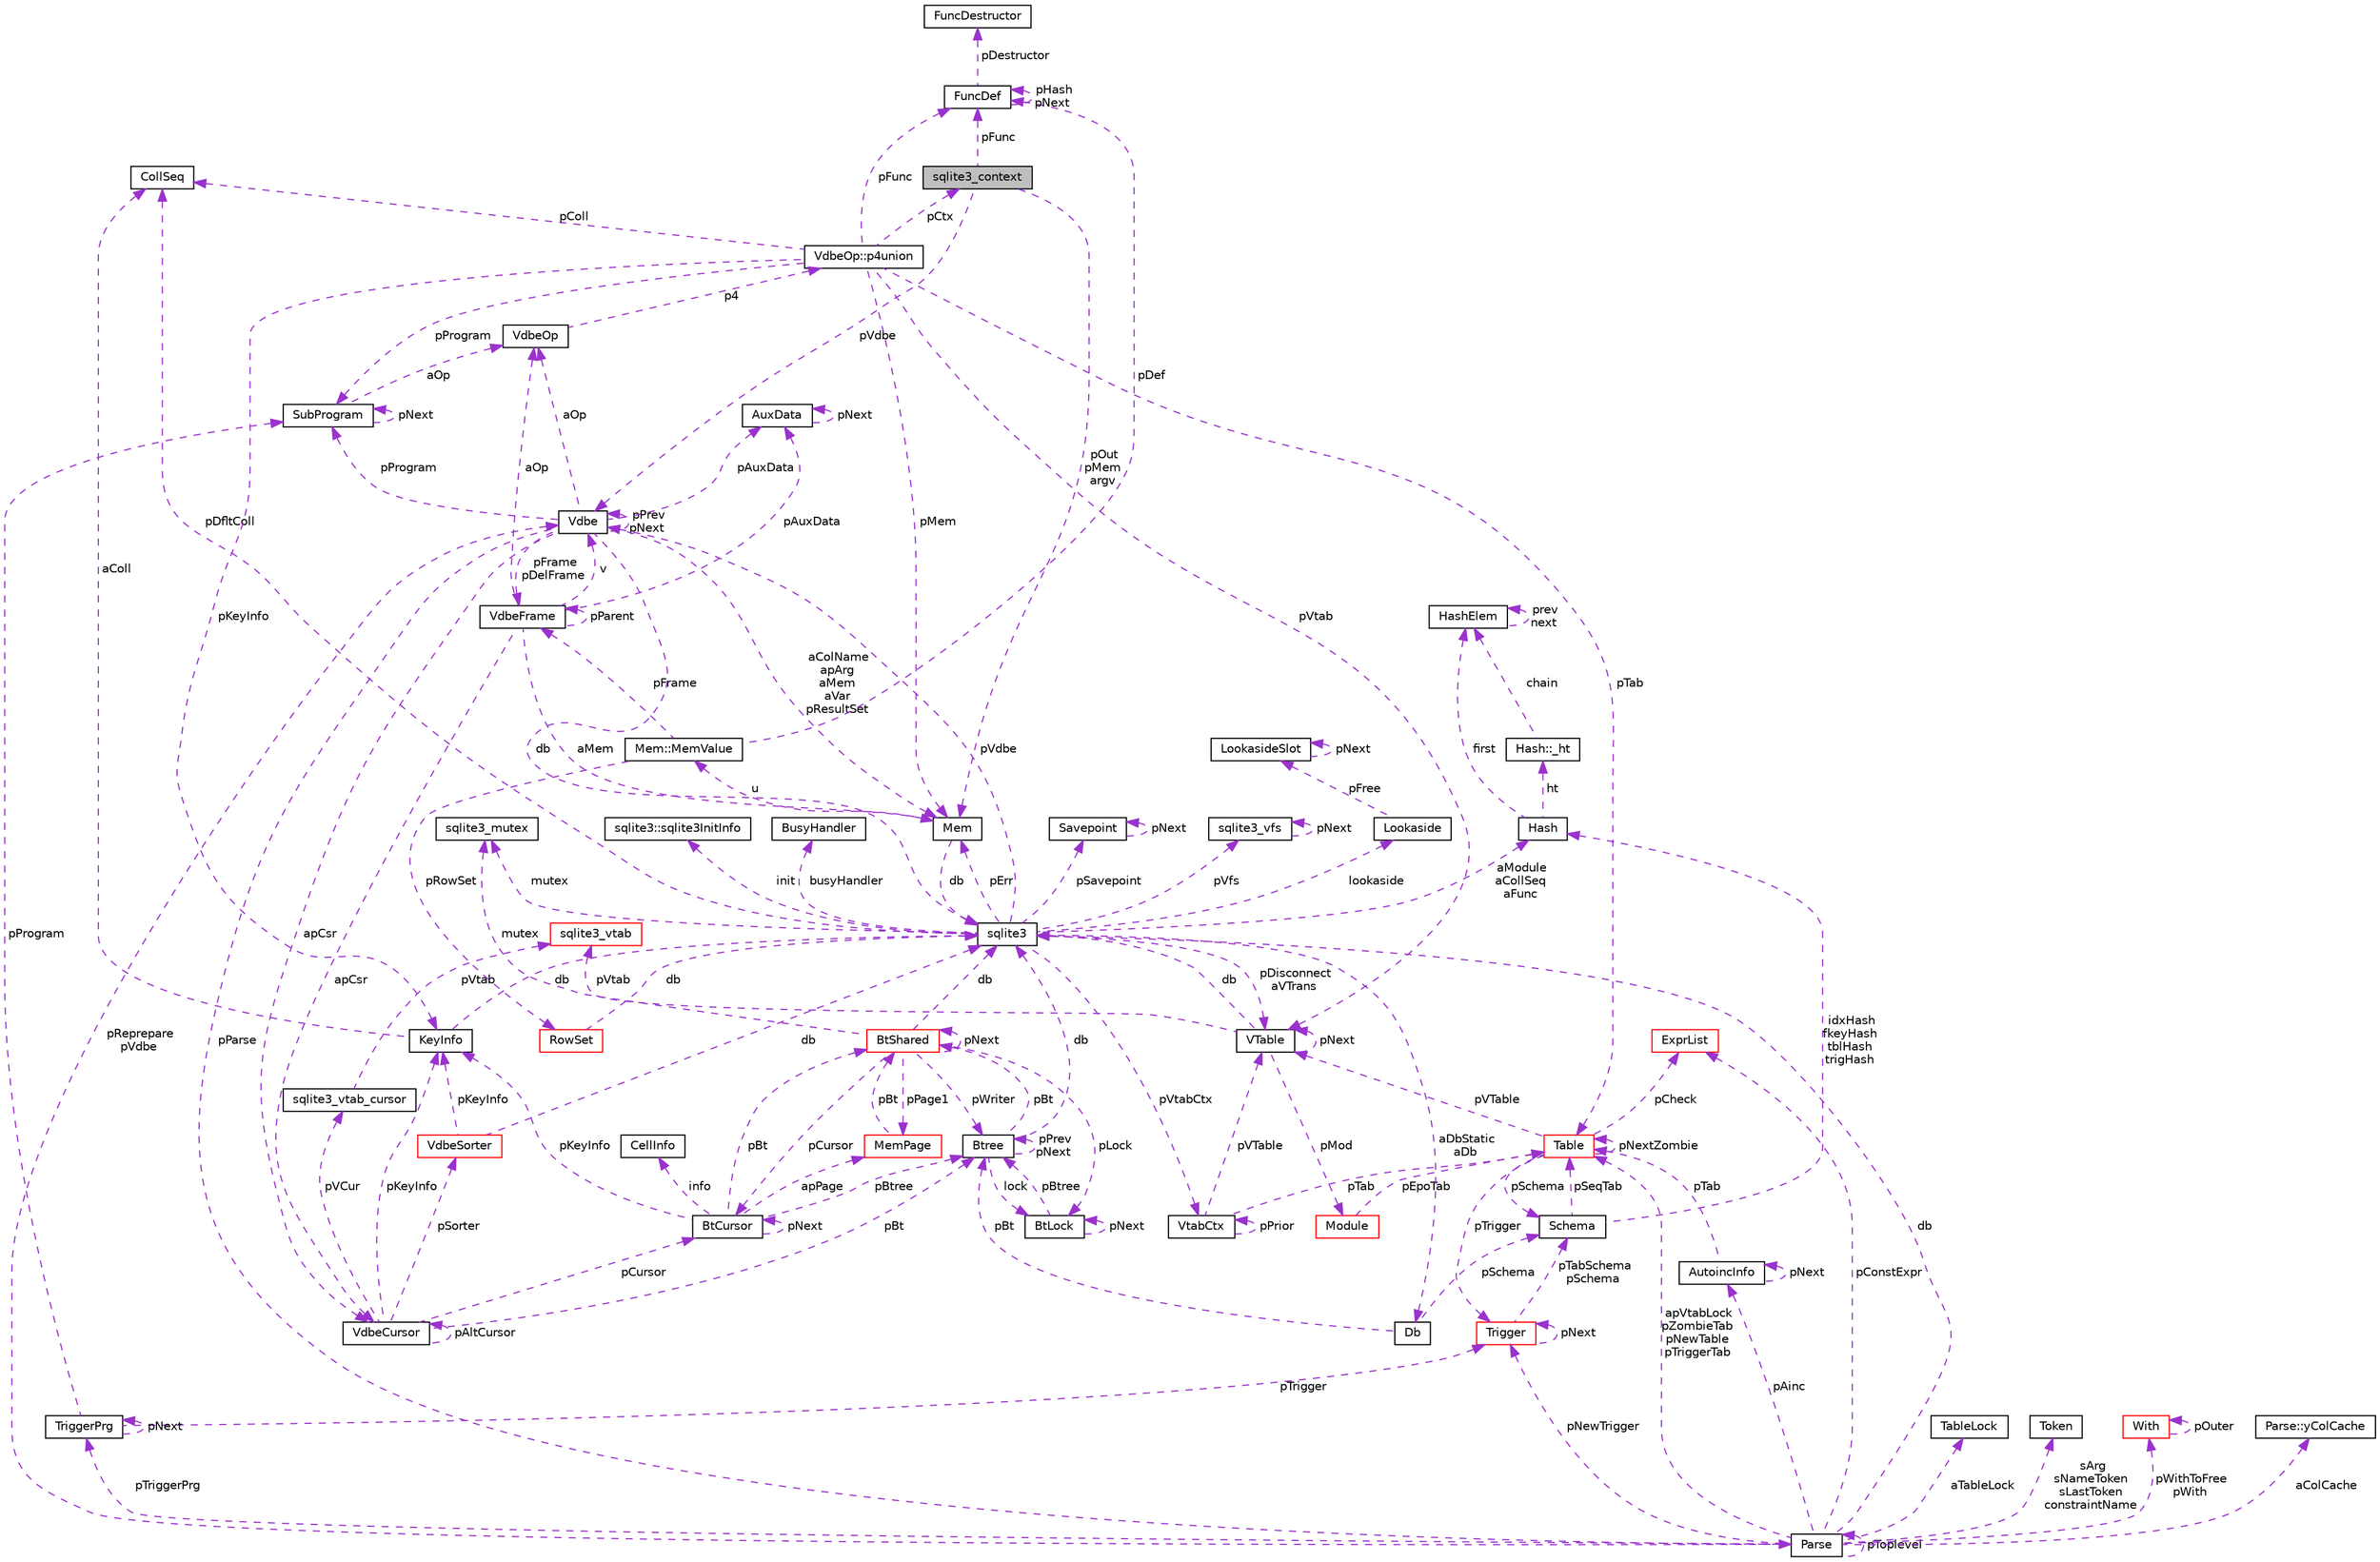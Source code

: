 digraph "sqlite3_context"
{
  edge [fontname="Helvetica",fontsize="10",labelfontname="Helvetica",labelfontsize="10"];
  node [fontname="Helvetica",fontsize="10",shape=record];
  Node1 [label="sqlite3_context",height=0.2,width=0.4,color="black", fillcolor="grey75", style="filled", fontcolor="black"];
  Node2 -> Node1 [dir="back",color="darkorchid3",fontsize="10",style="dashed",label=" pVdbe" ,fontname="Helvetica"];
  Node2 [label="Vdbe",height=0.2,width=0.4,color="black", fillcolor="white", style="filled",URL="$structVdbe.html"];
  Node3 -> Node2 [dir="back",color="darkorchid3",fontsize="10",style="dashed",label=" aColName\napArg\naMem\naVar\npResultSet" ,fontname="Helvetica"];
  Node3 [label="Mem",height=0.2,width=0.4,color="black", fillcolor="white", style="filled",URL="$structMem.html"];
  Node4 -> Node3 [dir="back",color="darkorchid3",fontsize="10",style="dashed",label=" u" ,fontname="Helvetica"];
  Node4 [label="Mem::MemValue",height=0.2,width=0.4,color="black", fillcolor="white", style="filled",URL="$unionMem_1_1MemValue.html"];
  Node5 -> Node4 [dir="back",color="darkorchid3",fontsize="10",style="dashed",label=" pFrame" ,fontname="Helvetica"];
  Node5 [label="VdbeFrame",height=0.2,width=0.4,color="black", fillcolor="white", style="filled",URL="$structVdbeFrame.html"];
  Node3 -> Node5 [dir="back",color="darkorchid3",fontsize="10",style="dashed",label=" aMem" ,fontname="Helvetica"];
  Node2 -> Node5 [dir="back",color="darkorchid3",fontsize="10",style="dashed",label=" v" ,fontname="Helvetica"];
  Node5 -> Node5 [dir="back",color="darkorchid3",fontsize="10",style="dashed",label=" pParent" ,fontname="Helvetica"];
  Node6 -> Node5 [dir="back",color="darkorchid3",fontsize="10",style="dashed",label=" pAuxData" ,fontname="Helvetica"];
  Node6 [label="AuxData",height=0.2,width=0.4,color="black", fillcolor="white", style="filled",URL="$structAuxData.html"];
  Node6 -> Node6 [dir="back",color="darkorchid3",fontsize="10",style="dashed",label=" pNext" ,fontname="Helvetica"];
  Node7 -> Node5 [dir="back",color="darkorchid3",fontsize="10",style="dashed",label=" apCsr" ,fontname="Helvetica"];
  Node7 [label="VdbeCursor",height=0.2,width=0.4,color="black", fillcolor="white", style="filled",URL="$structVdbeCursor.html"];
  Node8 -> Node7 [dir="back",color="darkorchid3",fontsize="10",style="dashed",label=" pCursor" ,fontname="Helvetica"];
  Node8 [label="BtCursor",height=0.2,width=0.4,color="black", fillcolor="white", style="filled",URL="$structBtCursor.html"];
  Node8 -> Node8 [dir="back",color="darkorchid3",fontsize="10",style="dashed",label=" pNext" ,fontname="Helvetica"];
  Node9 -> Node8 [dir="back",color="darkorchid3",fontsize="10",style="dashed",label=" info" ,fontname="Helvetica"];
  Node9 [label="CellInfo",height=0.2,width=0.4,color="black", fillcolor="white", style="filled",URL="$structCellInfo.html"];
  Node10 -> Node8 [dir="back",color="darkorchid3",fontsize="10",style="dashed",label=" pBt" ,fontname="Helvetica"];
  Node10 [label="BtShared",height=0.2,width=0.4,color="red", fillcolor="white", style="filled",URL="$structBtShared.html"];
  Node8 -> Node10 [dir="back",color="darkorchid3",fontsize="10",style="dashed",label=" pCursor" ,fontname="Helvetica"];
  Node10 -> Node10 [dir="back",color="darkorchid3",fontsize="10",style="dashed",label=" pNext" ,fontname="Helvetica"];
  Node11 -> Node10 [dir="back",color="darkorchid3",fontsize="10",style="dashed",label=" db" ,fontname="Helvetica"];
  Node11 [label="sqlite3",height=0.2,width=0.4,color="black", fillcolor="white", style="filled",URL="$structsqlite3.html"];
  Node3 -> Node11 [dir="back",color="darkorchid3",fontsize="10",style="dashed",label=" pErr" ,fontname="Helvetica"];
  Node2 -> Node11 [dir="back",color="darkorchid3",fontsize="10",style="dashed",label=" pVdbe" ,fontname="Helvetica"];
  Node12 -> Node11 [dir="back",color="darkorchid3",fontsize="10",style="dashed",label=" pSavepoint" ,fontname="Helvetica"];
  Node12 [label="Savepoint",height=0.2,width=0.4,color="black", fillcolor="white", style="filled",URL="$structSavepoint.html"];
  Node12 -> Node12 [dir="back",color="darkorchid3",fontsize="10",style="dashed",label=" pNext" ,fontname="Helvetica"];
  Node13 -> Node11 [dir="back",color="darkorchid3",fontsize="10",style="dashed",label=" lookaside" ,fontname="Helvetica"];
  Node13 [label="Lookaside",height=0.2,width=0.4,color="black", fillcolor="white", style="filled",URL="$structLookaside.html"];
  Node14 -> Node13 [dir="back",color="darkorchid3",fontsize="10",style="dashed",label=" pFree" ,fontname="Helvetica"];
  Node14 [label="LookasideSlot",height=0.2,width=0.4,color="black", fillcolor="white", style="filled",URL="$structLookasideSlot.html"];
  Node14 -> Node14 [dir="back",color="darkorchid3",fontsize="10",style="dashed",label=" pNext" ,fontname="Helvetica"];
  Node15 -> Node11 [dir="back",color="darkorchid3",fontsize="10",style="dashed",label=" mutex" ,fontname="Helvetica"];
  Node15 [label="sqlite3_mutex",height=0.2,width=0.4,color="black", fillcolor="white", style="filled",URL="$structsqlite3__mutex.html"];
  Node16 -> Node11 [dir="back",color="darkorchid3",fontsize="10",style="dashed",label=" pVfs" ,fontname="Helvetica"];
  Node16 [label="sqlite3_vfs",height=0.2,width=0.4,color="black", fillcolor="white", style="filled",URL="$structsqlite3__vfs.html"];
  Node16 -> Node16 [dir="back",color="darkorchid3",fontsize="10",style="dashed",label=" pNext" ,fontname="Helvetica"];
  Node17 -> Node11 [dir="back",color="darkorchid3",fontsize="10",style="dashed",label=" init" ,fontname="Helvetica"];
  Node17 [label="sqlite3::sqlite3InitInfo",height=0.2,width=0.4,color="black", fillcolor="white", style="filled",URL="$structsqlite3_1_1sqlite3InitInfo.html"];
  Node18 -> Node11 [dir="back",color="darkorchid3",fontsize="10",style="dashed",label=" busyHandler" ,fontname="Helvetica"];
  Node18 [label="BusyHandler",height=0.2,width=0.4,color="black", fillcolor="white", style="filled",URL="$structBusyHandler.html"];
  Node19 -> Node11 [dir="back",color="darkorchid3",fontsize="10",style="dashed",label=" pVtabCtx" ,fontname="Helvetica"];
  Node19 [label="VtabCtx",height=0.2,width=0.4,color="black", fillcolor="white", style="filled",URL="$structVtabCtx.html"];
  Node19 -> Node19 [dir="back",color="darkorchid3",fontsize="10",style="dashed",label=" pPrior" ,fontname="Helvetica"];
  Node20 -> Node19 [dir="back",color="darkorchid3",fontsize="10",style="dashed",label=" pVTable" ,fontname="Helvetica"];
  Node20 [label="VTable",height=0.2,width=0.4,color="black", fillcolor="white", style="filled",URL="$structVTable.html"];
  Node11 -> Node20 [dir="back",color="darkorchid3",fontsize="10",style="dashed",label=" db" ,fontname="Helvetica"];
  Node20 -> Node20 [dir="back",color="darkorchid3",fontsize="10",style="dashed",label=" pNext" ,fontname="Helvetica"];
  Node21 -> Node20 [dir="back",color="darkorchid3",fontsize="10",style="dashed",label=" pMod" ,fontname="Helvetica"];
  Node21 [label="Module",height=0.2,width=0.4,color="red", fillcolor="white", style="filled",URL="$structModule.html"];
  Node22 -> Node21 [dir="back",color="darkorchid3",fontsize="10",style="dashed",label=" pEpoTab" ,fontname="Helvetica"];
  Node22 [label="Table",height=0.2,width=0.4,color="red", fillcolor="white", style="filled",URL="$structTable.html"];
  Node23 -> Node22 [dir="back",color="darkorchid3",fontsize="10",style="dashed",label=" pSchema" ,fontname="Helvetica"];
  Node23 [label="Schema",height=0.2,width=0.4,color="black", fillcolor="white", style="filled",URL="$structSchema.html"];
  Node22 -> Node23 [dir="back",color="darkorchid3",fontsize="10",style="dashed",label=" pSeqTab" ,fontname="Helvetica"];
  Node24 -> Node23 [dir="back",color="darkorchid3",fontsize="10",style="dashed",label=" idxHash\nfkeyHash\ntblHash\ntrigHash" ,fontname="Helvetica"];
  Node24 [label="Hash",height=0.2,width=0.4,color="black", fillcolor="white", style="filled",URL="$structHash.html"];
  Node25 -> Node24 [dir="back",color="darkorchid3",fontsize="10",style="dashed",label=" ht" ,fontname="Helvetica"];
  Node25 [label="Hash::_ht",height=0.2,width=0.4,color="black", fillcolor="white", style="filled",URL="$structHash_1_1__ht.html"];
  Node26 -> Node25 [dir="back",color="darkorchid3",fontsize="10",style="dashed",label=" chain" ,fontname="Helvetica"];
  Node26 [label="HashElem",height=0.2,width=0.4,color="black", fillcolor="white", style="filled",URL="$structHashElem.html"];
  Node26 -> Node26 [dir="back",color="darkorchid3",fontsize="10",style="dashed",label=" prev\nnext" ,fontname="Helvetica"];
  Node26 -> Node24 [dir="back",color="darkorchid3",fontsize="10",style="dashed",label=" first" ,fontname="Helvetica"];
  Node20 -> Node22 [dir="back",color="darkorchid3",fontsize="10",style="dashed",label=" pVTable" ,fontname="Helvetica"];
  Node22 -> Node22 [dir="back",color="darkorchid3",fontsize="10",style="dashed",label=" pNextZombie" ,fontname="Helvetica"];
  Node27 -> Node22 [dir="back",color="darkorchid3",fontsize="10",style="dashed",label=" pTrigger" ,fontname="Helvetica"];
  Node27 [label="Trigger",height=0.2,width=0.4,color="red", fillcolor="white", style="filled",URL="$structTrigger.html"];
  Node23 -> Node27 [dir="back",color="darkorchid3",fontsize="10",style="dashed",label=" pTabSchema\npSchema" ,fontname="Helvetica"];
  Node27 -> Node27 [dir="back",color="darkorchid3",fontsize="10",style="dashed",label=" pNext" ,fontname="Helvetica"];
  Node28 -> Node22 [dir="back",color="darkorchid3",fontsize="10",style="dashed",label=" pCheck" ,fontname="Helvetica"];
  Node28 [label="ExprList",height=0.2,width=0.4,color="red", fillcolor="white", style="filled",URL="$structExprList.html"];
  Node29 -> Node20 [dir="back",color="darkorchid3",fontsize="10",style="dashed",label=" pVtab" ,fontname="Helvetica"];
  Node29 [label="sqlite3_vtab",height=0.2,width=0.4,color="red", fillcolor="white", style="filled",URL="$structsqlite3__vtab.html"];
  Node22 -> Node19 [dir="back",color="darkorchid3",fontsize="10",style="dashed",label=" pTab" ,fontname="Helvetica"];
  Node30 -> Node11 [dir="back",color="darkorchid3",fontsize="10",style="dashed",label=" pDfltColl" ,fontname="Helvetica"];
  Node30 [label="CollSeq",height=0.2,width=0.4,color="black", fillcolor="white", style="filled",URL="$structCollSeq.html"];
  Node20 -> Node11 [dir="back",color="darkorchid3",fontsize="10",style="dashed",label=" pDisconnect\naVTrans" ,fontname="Helvetica"];
  Node31 -> Node11 [dir="back",color="darkorchid3",fontsize="10",style="dashed",label=" aDbStatic\naDb" ,fontname="Helvetica"];
  Node31 [label="Db",height=0.2,width=0.4,color="black", fillcolor="white", style="filled",URL="$structDb.html"];
  Node23 -> Node31 [dir="back",color="darkorchid3",fontsize="10",style="dashed",label=" pSchema" ,fontname="Helvetica"];
  Node32 -> Node31 [dir="back",color="darkorchid3",fontsize="10",style="dashed",label=" pBt" ,fontname="Helvetica"];
  Node32 [label="Btree",height=0.2,width=0.4,color="black", fillcolor="white", style="filled",URL="$structBtree.html"];
  Node10 -> Node32 [dir="back",color="darkorchid3",fontsize="10",style="dashed",label=" pBt" ,fontname="Helvetica"];
  Node11 -> Node32 [dir="back",color="darkorchid3",fontsize="10",style="dashed",label=" db" ,fontname="Helvetica"];
  Node33 -> Node32 [dir="back",color="darkorchid3",fontsize="10",style="dashed",label=" lock" ,fontname="Helvetica"];
  Node33 [label="BtLock",height=0.2,width=0.4,color="black", fillcolor="white", style="filled",URL="$structBtLock.html"];
  Node33 -> Node33 [dir="back",color="darkorchid3",fontsize="10",style="dashed",label=" pNext" ,fontname="Helvetica"];
  Node32 -> Node33 [dir="back",color="darkorchid3",fontsize="10",style="dashed",label=" pBtree" ,fontname="Helvetica"];
  Node32 -> Node32 [dir="back",color="darkorchid3",fontsize="10",style="dashed",label=" pPrev\npNext" ,fontname="Helvetica"];
  Node24 -> Node11 [dir="back",color="darkorchid3",fontsize="10",style="dashed",label=" aModule\naCollSeq\naFunc" ,fontname="Helvetica"];
  Node15 -> Node10 [dir="back",color="darkorchid3",fontsize="10",style="dashed",label=" mutex" ,fontname="Helvetica"];
  Node33 -> Node10 [dir="back",color="darkorchid3",fontsize="10",style="dashed",label=" pLock" ,fontname="Helvetica"];
  Node34 -> Node10 [dir="back",color="darkorchid3",fontsize="10",style="dashed",label=" pPage1" ,fontname="Helvetica"];
  Node34 [label="MemPage",height=0.2,width=0.4,color="red", fillcolor="white", style="filled",URL="$structMemPage.html"];
  Node10 -> Node34 [dir="back",color="darkorchid3",fontsize="10",style="dashed",label=" pBt" ,fontname="Helvetica"];
  Node32 -> Node10 [dir="back",color="darkorchid3",fontsize="10",style="dashed",label=" pWriter" ,fontname="Helvetica"];
  Node34 -> Node8 [dir="back",color="darkorchid3",fontsize="10",style="dashed",label=" apPage" ,fontname="Helvetica"];
  Node35 -> Node8 [dir="back",color="darkorchid3",fontsize="10",style="dashed",label=" pKeyInfo" ,fontname="Helvetica"];
  Node35 [label="KeyInfo",height=0.2,width=0.4,color="black", fillcolor="white", style="filled",URL="$structKeyInfo.html"];
  Node11 -> Node35 [dir="back",color="darkorchid3",fontsize="10",style="dashed",label=" db" ,fontname="Helvetica"];
  Node30 -> Node35 [dir="back",color="darkorchid3",fontsize="10",style="dashed",label=" aColl" ,fontname="Helvetica"];
  Node32 -> Node8 [dir="back",color="darkorchid3",fontsize="10",style="dashed",label=" pBtree" ,fontname="Helvetica"];
  Node36 -> Node7 [dir="back",color="darkorchid3",fontsize="10",style="dashed",label=" pVCur" ,fontname="Helvetica"];
  Node36 [label="sqlite3_vtab_cursor",height=0.2,width=0.4,color="black", fillcolor="white", style="filled",URL="$structsqlite3__vtab__cursor.html"];
  Node29 -> Node36 [dir="back",color="darkorchid3",fontsize="10",style="dashed",label=" pVtab" ,fontname="Helvetica"];
  Node7 -> Node7 [dir="back",color="darkorchid3",fontsize="10",style="dashed",label=" pAltCursor" ,fontname="Helvetica"];
  Node35 -> Node7 [dir="back",color="darkorchid3",fontsize="10",style="dashed",label=" pKeyInfo" ,fontname="Helvetica"];
  Node32 -> Node7 [dir="back",color="darkorchid3",fontsize="10",style="dashed",label=" pBt" ,fontname="Helvetica"];
  Node37 -> Node7 [dir="back",color="darkorchid3",fontsize="10",style="dashed",label=" pSorter" ,fontname="Helvetica"];
  Node37 [label="VdbeSorter",height=0.2,width=0.4,color="red", fillcolor="white", style="filled",URL="$structVdbeSorter.html"];
  Node11 -> Node37 [dir="back",color="darkorchid3",fontsize="10",style="dashed",label=" db" ,fontname="Helvetica"];
  Node35 -> Node37 [dir="back",color="darkorchid3",fontsize="10",style="dashed",label=" pKeyInfo" ,fontname="Helvetica"];
  Node38 -> Node5 [dir="back",color="darkorchid3",fontsize="10",style="dashed",label=" aOp" ,fontname="Helvetica"];
  Node38 [label="VdbeOp",height=0.2,width=0.4,color="black", fillcolor="white", style="filled",URL="$structVdbeOp.html"];
  Node39 -> Node38 [dir="back",color="darkorchid3",fontsize="10",style="dashed",label=" p4" ,fontname="Helvetica"];
  Node39 [label="VdbeOp::p4union",height=0.2,width=0.4,color="black", fillcolor="white", style="filled",URL="$unionVdbeOp_1_1p4union.html"];
  Node3 -> Node39 [dir="back",color="darkorchid3",fontsize="10",style="dashed",label=" pMem" ,fontname="Helvetica"];
  Node30 -> Node39 [dir="back",color="darkorchid3",fontsize="10",style="dashed",label=" pColl" ,fontname="Helvetica"];
  Node20 -> Node39 [dir="back",color="darkorchid3",fontsize="10",style="dashed",label=" pVtab" ,fontname="Helvetica"];
  Node22 -> Node39 [dir="back",color="darkorchid3",fontsize="10",style="dashed",label=" pTab" ,fontname="Helvetica"];
  Node40 -> Node39 [dir="back",color="darkorchid3",fontsize="10",style="dashed",label=" pProgram" ,fontname="Helvetica"];
  Node40 [label="SubProgram",height=0.2,width=0.4,color="black", fillcolor="white", style="filled",URL="$structSubProgram.html"];
  Node40 -> Node40 [dir="back",color="darkorchid3",fontsize="10",style="dashed",label=" pNext" ,fontname="Helvetica"];
  Node38 -> Node40 [dir="back",color="darkorchid3",fontsize="10",style="dashed",label=" aOp" ,fontname="Helvetica"];
  Node35 -> Node39 [dir="back",color="darkorchid3",fontsize="10",style="dashed",label=" pKeyInfo" ,fontname="Helvetica"];
  Node1 -> Node39 [dir="back",color="darkorchid3",fontsize="10",style="dashed",label=" pCtx" ,fontname="Helvetica"];
  Node41 -> Node39 [dir="back",color="darkorchid3",fontsize="10",style="dashed",label=" pFunc" ,fontname="Helvetica"];
  Node41 [label="FuncDef",height=0.2,width=0.4,color="black", fillcolor="white", style="filled",URL="$structFuncDef.html"];
  Node42 -> Node41 [dir="back",color="darkorchid3",fontsize="10",style="dashed",label=" pDestructor" ,fontname="Helvetica"];
  Node42 [label="FuncDestructor",height=0.2,width=0.4,color="black", fillcolor="white", style="filled",URL="$structFuncDestructor.html"];
  Node41 -> Node41 [dir="back",color="darkorchid3",fontsize="10",style="dashed",label=" pHash\npNext" ,fontname="Helvetica"];
  Node43 -> Node4 [dir="back",color="darkorchid3",fontsize="10",style="dashed",label=" pRowSet" ,fontname="Helvetica"];
  Node43 [label="RowSet",height=0.2,width=0.4,color="red", fillcolor="white", style="filled",URL="$structRowSet.html"];
  Node11 -> Node43 [dir="back",color="darkorchid3",fontsize="10",style="dashed",label=" db" ,fontname="Helvetica"];
  Node41 -> Node4 [dir="back",color="darkorchid3",fontsize="10",style="dashed",label=" pDef" ,fontname="Helvetica"];
  Node11 -> Node3 [dir="back",color="darkorchid3",fontsize="10",style="dashed",label=" db" ,fontname="Helvetica"];
  Node2 -> Node2 [dir="back",color="darkorchid3",fontsize="10",style="dashed",label=" pPrev\npNext" ,fontname="Helvetica"];
  Node11 -> Node2 [dir="back",color="darkorchid3",fontsize="10",style="dashed",label=" db" ,fontname="Helvetica"];
  Node5 -> Node2 [dir="back",color="darkorchid3",fontsize="10",style="dashed",label=" pFrame\npDelFrame" ,fontname="Helvetica"];
  Node6 -> Node2 [dir="back",color="darkorchid3",fontsize="10",style="dashed",label=" pAuxData" ,fontname="Helvetica"];
  Node40 -> Node2 [dir="back",color="darkorchid3",fontsize="10",style="dashed",label=" pProgram" ,fontname="Helvetica"];
  Node7 -> Node2 [dir="back",color="darkorchid3",fontsize="10",style="dashed",label=" apCsr" ,fontname="Helvetica"];
  Node44 -> Node2 [dir="back",color="darkorchid3",fontsize="10",style="dashed",label=" pParse" ,fontname="Helvetica"];
  Node44 [label="Parse",height=0.2,width=0.4,color="black", fillcolor="white", style="filled",URL="$structParse.html"];
  Node2 -> Node44 [dir="back",color="darkorchid3",fontsize="10",style="dashed",label=" pReprepare\npVdbe" ,fontname="Helvetica"];
  Node11 -> Node44 [dir="back",color="darkorchid3",fontsize="10",style="dashed",label=" db" ,fontname="Helvetica"];
  Node45 -> Node44 [dir="back",color="darkorchid3",fontsize="10",style="dashed",label=" aTableLock" ,fontname="Helvetica"];
  Node45 [label="TableLock",height=0.2,width=0.4,color="black", fillcolor="white", style="filled",URL="$structTableLock.html"];
  Node46 -> Node44 [dir="back",color="darkorchid3",fontsize="10",style="dashed",label=" sArg\nsNameToken\nsLastToken\nconstraintName" ,fontname="Helvetica"];
  Node46 [label="Token",height=0.2,width=0.4,color="black", fillcolor="white", style="filled",URL="$structToken.html"];
  Node47 -> Node44 [dir="back",color="darkorchid3",fontsize="10",style="dashed",label=" pWithToFree\npWith" ,fontname="Helvetica"];
  Node47 [label="With",height=0.2,width=0.4,color="red", fillcolor="white", style="filled",URL="$structWith.html"];
  Node47 -> Node47 [dir="back",color="darkorchid3",fontsize="10",style="dashed",label=" pOuter" ,fontname="Helvetica"];
  Node48 -> Node44 [dir="back",color="darkorchid3",fontsize="10",style="dashed",label=" aColCache" ,fontname="Helvetica"];
  Node48 [label="Parse::yColCache",height=0.2,width=0.4,color="black", fillcolor="white", style="filled",URL="$structParse_1_1yColCache.html"];
  Node22 -> Node44 [dir="back",color="darkorchid3",fontsize="10",style="dashed",label=" apVtabLock\npZombieTab\npNewTable\npTriggerTab" ,fontname="Helvetica"];
  Node27 -> Node44 [dir="back",color="darkorchid3",fontsize="10",style="dashed",label=" pNewTrigger" ,fontname="Helvetica"];
  Node49 -> Node44 [dir="back",color="darkorchid3",fontsize="10",style="dashed",label=" pTriggerPrg" ,fontname="Helvetica"];
  Node49 [label="TriggerPrg",height=0.2,width=0.4,color="black", fillcolor="white", style="filled",URL="$structTriggerPrg.html"];
  Node40 -> Node49 [dir="back",color="darkorchid3",fontsize="10",style="dashed",label=" pProgram" ,fontname="Helvetica"];
  Node27 -> Node49 [dir="back",color="darkorchid3",fontsize="10",style="dashed",label=" pTrigger" ,fontname="Helvetica"];
  Node49 -> Node49 [dir="back",color="darkorchid3",fontsize="10",style="dashed",label=" pNext" ,fontname="Helvetica"];
  Node50 -> Node44 [dir="back",color="darkorchid3",fontsize="10",style="dashed",label=" pAinc" ,fontname="Helvetica"];
  Node50 [label="AutoincInfo",height=0.2,width=0.4,color="black", fillcolor="white", style="filled",URL="$structAutoincInfo.html"];
  Node22 -> Node50 [dir="back",color="darkorchid3",fontsize="10",style="dashed",label=" pTab" ,fontname="Helvetica"];
  Node50 -> Node50 [dir="back",color="darkorchid3",fontsize="10",style="dashed",label=" pNext" ,fontname="Helvetica"];
  Node28 -> Node44 [dir="back",color="darkorchid3",fontsize="10",style="dashed",label=" pConstExpr" ,fontname="Helvetica"];
  Node44 -> Node44 [dir="back",color="darkorchid3",fontsize="10",style="dashed",label=" pToplevel" ,fontname="Helvetica"];
  Node38 -> Node2 [dir="back",color="darkorchid3",fontsize="10",style="dashed",label=" aOp" ,fontname="Helvetica"];
  Node3 -> Node1 [dir="back",color="darkorchid3",fontsize="10",style="dashed",label=" pOut\npMem\nargv" ,fontname="Helvetica"];
  Node41 -> Node1 [dir="back",color="darkorchid3",fontsize="10",style="dashed",label=" pFunc" ,fontname="Helvetica"];
}

